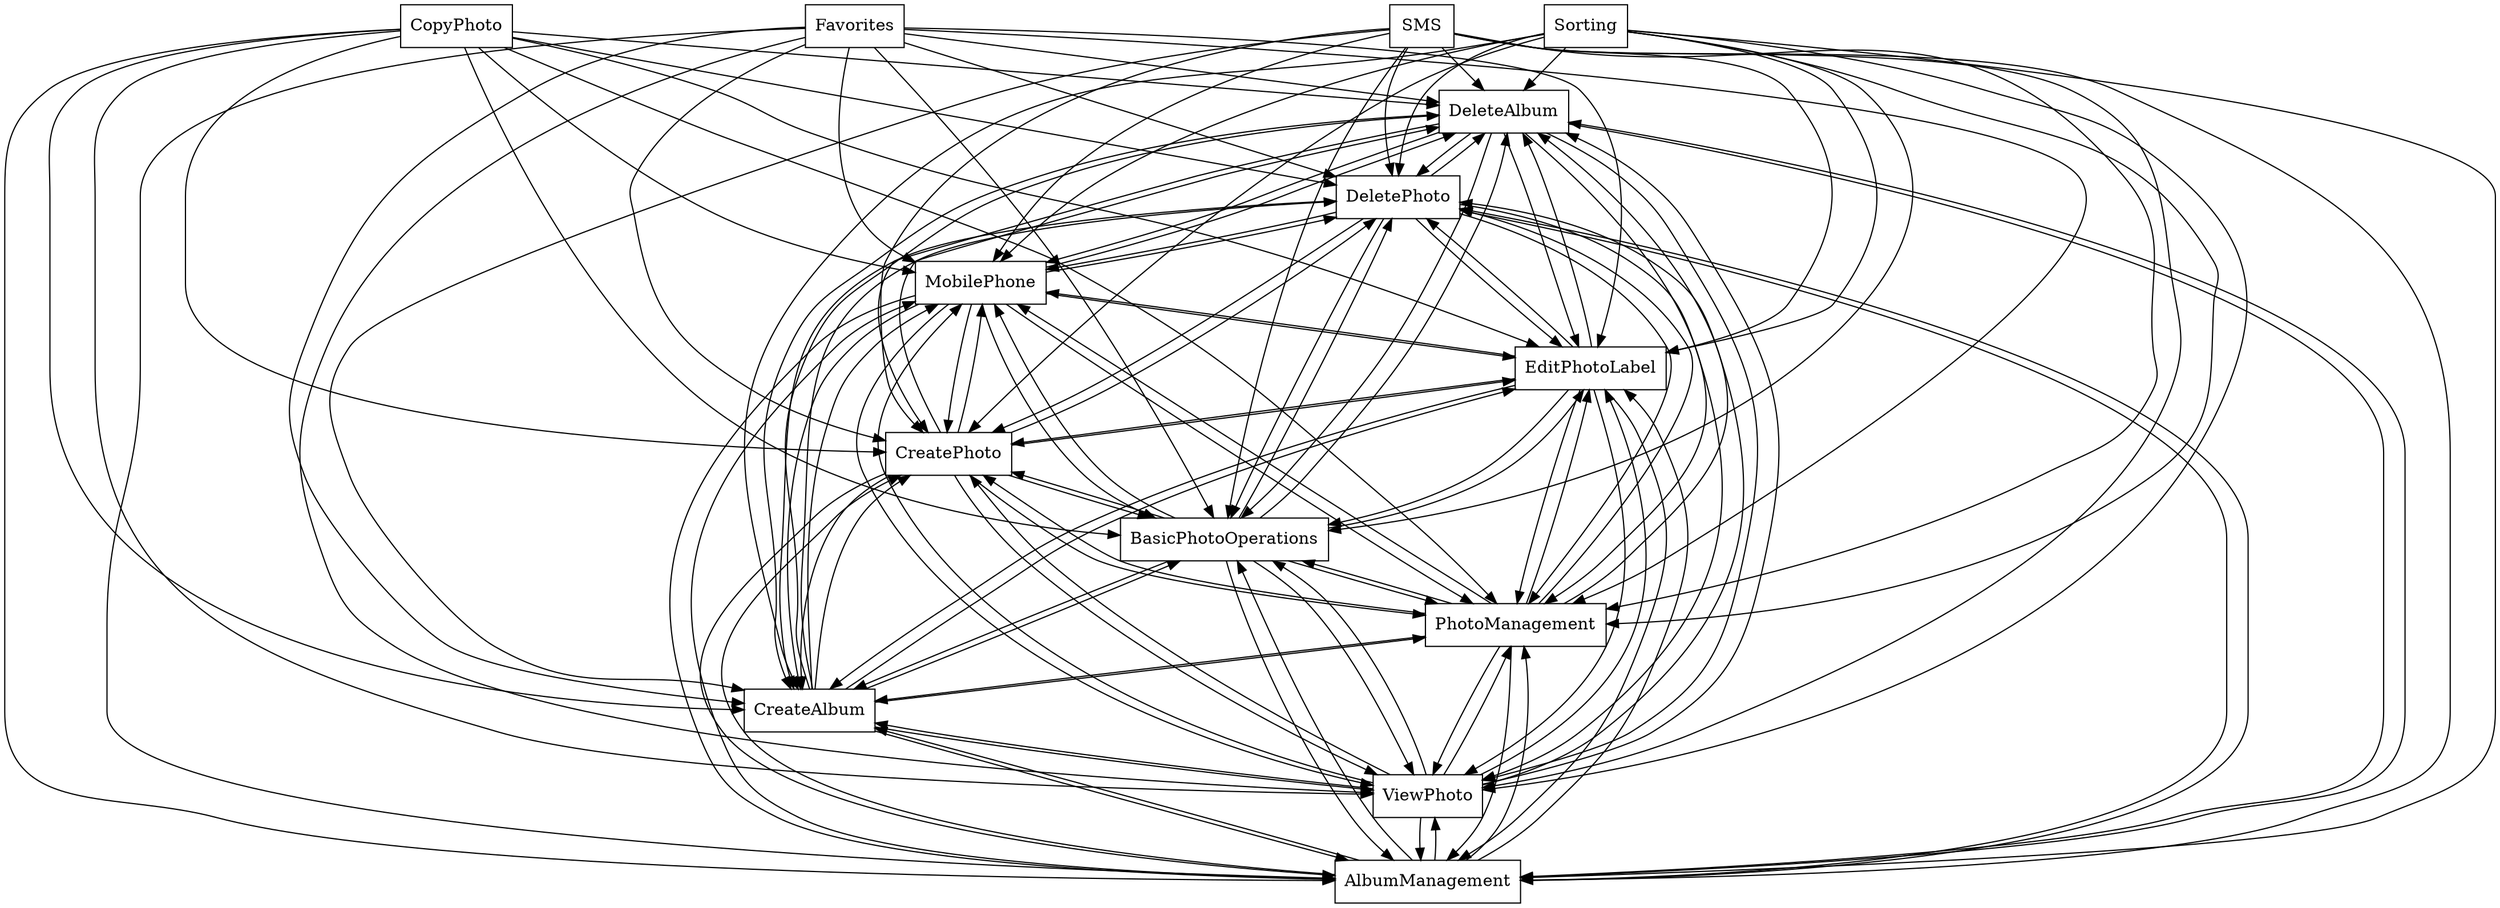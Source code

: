 digraph{
graph [rankdir=TB];
node [shape=box];
edge [arrowhead=normal];
0[label="DeleteAlbum",]
1[label="DeletePhoto",]
2[label="AlbumManagement",]
3[label="ViewPhoto",]
4[label="CopyPhoto",]
5[label="Favorites",]
6[label="CreateAlbum",]
7[label="PhotoManagement",]
8[label="BasicPhotoOperations",]
9[label="CreatePhoto",]
10[label="Sorting",]
11[label="EditPhotoLabel",]
12[label="MobilePhone",]
13[label="SMS",]
0->1[label="",]
0->2[label="",]
0->3[label="",]
0->6[label="",]
0->7[label="",]
0->8[label="",]
0->9[label="",]
0->11[label="",]
0->12[label="",]
1->0[label="",]
1->2[label="",]
1->3[label="",]
1->6[label="",]
1->7[label="",]
1->8[label="",]
1->9[label="",]
1->11[label="",]
1->12[label="",]
2->0[label="",]
2->1[label="",]
2->3[label="",]
2->6[label="",]
2->7[label="",]
2->8[label="",]
2->9[label="",]
2->11[label="",]
2->12[label="",]
3->0[label="",]
3->1[label="",]
3->2[label="",]
3->6[label="",]
3->7[label="",]
3->8[label="",]
3->9[label="",]
3->11[label="",]
3->12[label="",]
4->0[label="",]
4->1[label="",]
4->2[label="",]
4->3[label="",]
4->6[label="",]
4->7[label="",]
4->8[label="",]
4->9[label="",]
4->11[label="",]
4->12[label="",]
5->0[label="",]
5->1[label="",]
5->2[label="",]
5->3[label="",]
5->6[label="",]
5->7[label="",]
5->8[label="",]
5->9[label="",]
5->11[label="",]
5->12[label="",]
6->0[label="",]
6->1[label="",]
6->2[label="",]
6->3[label="",]
6->7[label="",]
6->8[label="",]
6->9[label="",]
6->11[label="",]
6->12[label="",]
7->0[label="",]
7->1[label="",]
7->2[label="",]
7->3[label="",]
7->6[label="",]
7->8[label="",]
7->9[label="",]
7->11[label="",]
7->12[label="",]
8->0[label="",]
8->1[label="",]
8->2[label="",]
8->3[label="",]
8->6[label="",]
8->7[label="",]
8->9[label="",]
8->11[label="",]
8->12[label="",]
9->0[label="",]
9->1[label="",]
9->2[label="",]
9->3[label="",]
9->6[label="",]
9->7[label="",]
9->8[label="",]
9->11[label="",]
9->12[label="",]
10->0[label="",]
10->1[label="",]
10->2[label="",]
10->3[label="",]
10->6[label="",]
10->7[label="",]
10->8[label="",]
10->9[label="",]
10->11[label="",]
10->12[label="",]
11->0[label="",]
11->1[label="",]
11->2[label="",]
11->3[label="",]
11->6[label="",]
11->7[label="",]
11->8[label="",]
11->9[label="",]
11->12[label="",]
12->0[label="",]
12->1[label="",]
12->2[label="",]
12->3[label="",]
12->6[label="",]
12->7[label="",]
12->8[label="",]
12->9[label="",]
12->11[label="",]
13->0[label="",]
13->1[label="",]
13->2[label="",]
13->3[label="",]
13->6[label="",]
13->7[label="",]
13->8[label="",]
13->9[label="",]
13->11[label="",]
13->12[label="",]
}
